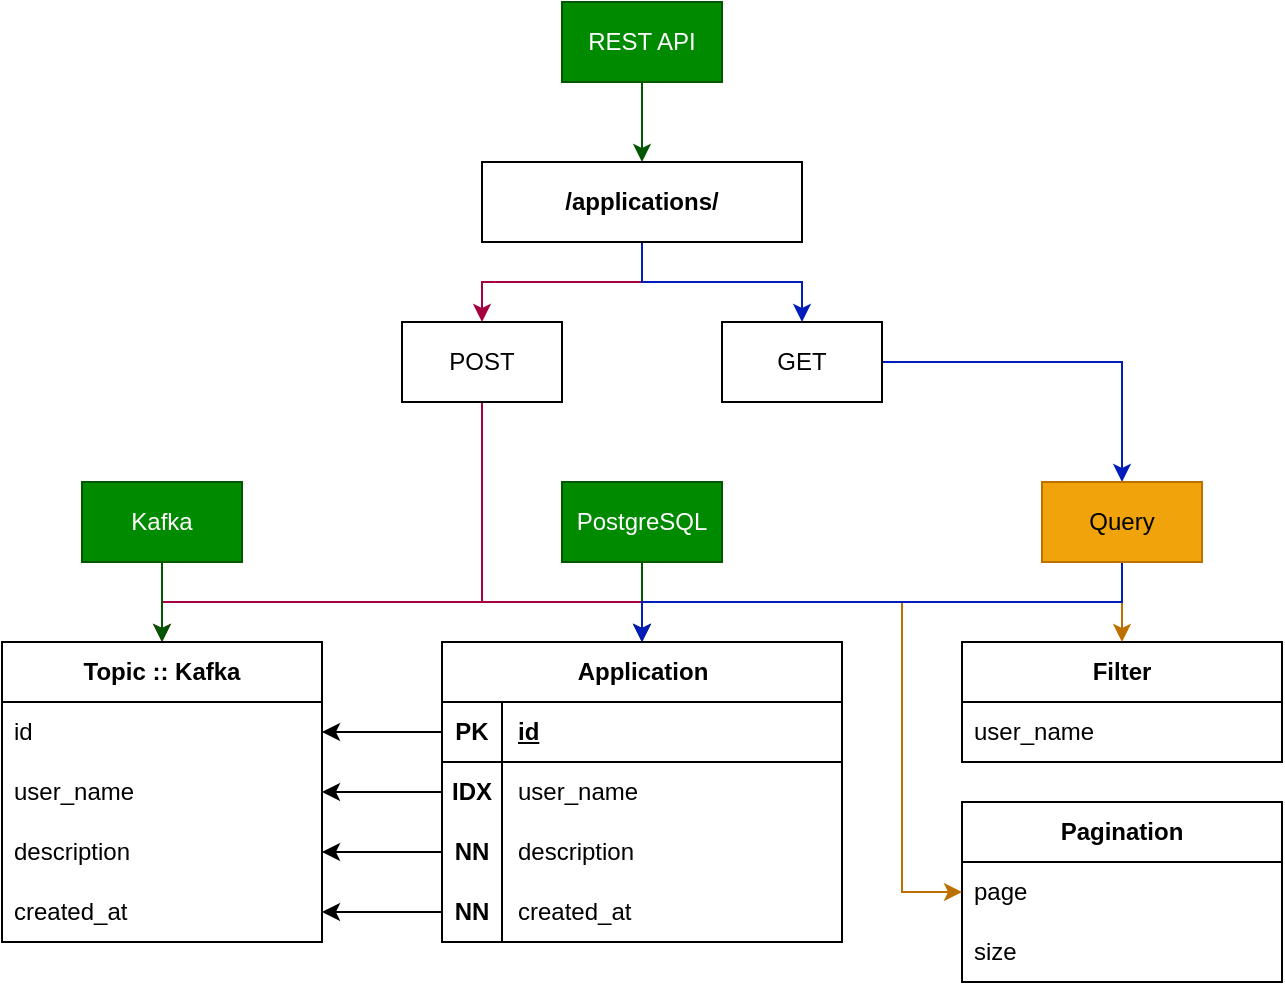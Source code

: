 <mxfile version="26.0.4">
  <diagram name="Page-1" id="U2o9H4dhODYUTWFSCKFU">
    <mxGraphModel dx="900" dy="872" grid="1" gridSize="10" guides="1" tooltips="1" connect="1" arrows="1" fold="1" page="1" pageScale="1" pageWidth="850" pageHeight="1100" math="0" shadow="0">
      <root>
        <mxCell id="0" />
        <mxCell id="1" parent="0" />
        <mxCell id="T1A0JYSn7Bl20UF-BHZc-7" style="edgeStyle=orthogonalEdgeStyle;rounded=0;orthogonalLoop=1;jettySize=auto;html=1;fillColor=#008a00;strokeColor=#005700;" edge="1" parent="1" source="T1A0JYSn7Bl20UF-BHZc-1" target="T1A0JYSn7Bl20UF-BHZc-6">
          <mxGeometry relative="1" as="geometry" />
        </mxCell>
        <mxCell id="T1A0JYSn7Bl20UF-BHZc-1" value="REST API" style="rounded=0;whiteSpace=wrap;html=1;fillColor=#008a00;fontColor=#ffffff;strokeColor=#005700;" vertex="1" parent="1">
          <mxGeometry x="400" y="200" width="80" height="40" as="geometry" />
        </mxCell>
        <mxCell id="T1A0JYSn7Bl20UF-BHZc-74" style="edgeStyle=orthogonalEdgeStyle;rounded=0;orthogonalLoop=1;jettySize=auto;html=1;fillColor=#d80073;strokeColor=#A50040;" edge="1" parent="1" source="T1A0JYSn7Bl20UF-BHZc-4" target="T1A0JYSn7Bl20UF-BHZc-15">
          <mxGeometry relative="1" as="geometry">
            <Array as="points">
              <mxPoint x="360" y="500" />
              <mxPoint x="440" y="500" />
            </Array>
          </mxGeometry>
        </mxCell>
        <mxCell id="T1A0JYSn7Bl20UF-BHZc-76" style="edgeStyle=orthogonalEdgeStyle;rounded=0;orthogonalLoop=1;jettySize=auto;html=1;fillColor=#d80073;strokeColor=#A50040;" edge="1" parent="1" source="T1A0JYSn7Bl20UF-BHZc-4" target="T1A0JYSn7Bl20UF-BHZc-66">
          <mxGeometry relative="1" as="geometry">
            <Array as="points">
              <mxPoint x="360" y="500" />
              <mxPoint x="200" y="500" />
            </Array>
          </mxGeometry>
        </mxCell>
        <mxCell id="T1A0JYSn7Bl20UF-BHZc-4" value="POST" style="whiteSpace=wrap;html=1;rounded=0;" vertex="1" parent="1">
          <mxGeometry x="320" y="360" width="80" height="40" as="geometry" />
        </mxCell>
        <mxCell id="T1A0JYSn7Bl20UF-BHZc-11" style="edgeStyle=orthogonalEdgeStyle;rounded=0;orthogonalLoop=1;jettySize=auto;html=1;fillColor=#d80073;strokeColor=#A50040;" edge="1" parent="1" source="T1A0JYSn7Bl20UF-BHZc-6" target="T1A0JYSn7Bl20UF-BHZc-4">
          <mxGeometry relative="1" as="geometry" />
        </mxCell>
        <mxCell id="T1A0JYSn7Bl20UF-BHZc-12" style="edgeStyle=orthogonalEdgeStyle;rounded=0;orthogonalLoop=1;jettySize=auto;html=1;fillColor=#0050ef;strokeColor=#001DBC;" edge="1" parent="1" source="T1A0JYSn7Bl20UF-BHZc-6" target="T1A0JYSn7Bl20UF-BHZc-8">
          <mxGeometry relative="1" as="geometry" />
        </mxCell>
        <mxCell id="T1A0JYSn7Bl20UF-BHZc-6" value="&lt;b&gt;/applications/&lt;/b&gt;" style="whiteSpace=wrap;html=1;rounded=0;" vertex="1" parent="1">
          <mxGeometry x="360" y="280" width="160" height="40" as="geometry" />
        </mxCell>
        <mxCell id="T1A0JYSn7Bl20UF-BHZc-87" style="edgeStyle=orthogonalEdgeStyle;rounded=0;orthogonalLoop=1;jettySize=auto;html=1;fillColor=#0050ef;strokeColor=#001DBC;" edge="1" parent="1" source="T1A0JYSn7Bl20UF-BHZc-8" target="T1A0JYSn7Bl20UF-BHZc-82">
          <mxGeometry relative="1" as="geometry" />
        </mxCell>
        <mxCell id="T1A0JYSn7Bl20UF-BHZc-8" value="GET" style="whiteSpace=wrap;html=1;rounded=0;" vertex="1" parent="1">
          <mxGeometry x="480" y="360" width="80" height="40" as="geometry" />
        </mxCell>
        <mxCell id="T1A0JYSn7Bl20UF-BHZc-44" style="edgeStyle=orthogonalEdgeStyle;rounded=0;orthogonalLoop=1;jettySize=auto;html=1;fillColor=#008a00;strokeColor=#005700;" edge="1" parent="1" source="T1A0JYSn7Bl20UF-BHZc-13" target="T1A0JYSn7Bl20UF-BHZc-15">
          <mxGeometry relative="1" as="geometry" />
        </mxCell>
        <mxCell id="T1A0JYSn7Bl20UF-BHZc-13" value="PostgreSQL" style="rounded=0;whiteSpace=wrap;html=1;fillColor=#008a00;strokeColor=#005700;fontColor=#ffffff;" vertex="1" parent="1">
          <mxGeometry x="400" y="440" width="80" height="40" as="geometry" />
        </mxCell>
        <mxCell id="T1A0JYSn7Bl20UF-BHZc-72" style="edgeStyle=orthogonalEdgeStyle;rounded=0;orthogonalLoop=1;jettySize=auto;html=1;fillColor=#008a00;strokeColor=#005700;" edge="1" parent="1" source="T1A0JYSn7Bl20UF-BHZc-14" target="T1A0JYSn7Bl20UF-BHZc-66">
          <mxGeometry relative="1" as="geometry" />
        </mxCell>
        <mxCell id="T1A0JYSn7Bl20UF-BHZc-14" value="Kafka" style="rounded=0;whiteSpace=wrap;html=1;fillColor=#008a00;fontColor=#ffffff;strokeColor=#005700;" vertex="1" parent="1">
          <mxGeometry x="160" y="440" width="80" height="40" as="geometry" />
        </mxCell>
        <mxCell id="T1A0JYSn7Bl20UF-BHZc-15" value="Application" style="shape=table;startSize=30;container=1;collapsible=1;childLayout=tableLayout;fixedRows=1;rowLines=0;fontStyle=1;align=center;resizeLast=1;html=1;" vertex="1" parent="1">
          <mxGeometry x="340" y="520" width="200" height="150" as="geometry" />
        </mxCell>
        <mxCell id="T1A0JYSn7Bl20UF-BHZc-16" value="" style="shape=tableRow;horizontal=0;startSize=0;swimlaneHead=0;swimlaneBody=0;fillColor=none;collapsible=0;dropTarget=0;points=[[0,0.5],[1,0.5]];portConstraint=eastwest;top=0;left=0;right=0;bottom=1;" vertex="1" parent="T1A0JYSn7Bl20UF-BHZc-15">
          <mxGeometry y="30" width="200" height="30" as="geometry" />
        </mxCell>
        <mxCell id="T1A0JYSn7Bl20UF-BHZc-17" value="PK" style="shape=partialRectangle;connectable=0;fillColor=none;top=0;left=0;bottom=0;right=0;fontStyle=1;overflow=hidden;whiteSpace=wrap;html=1;" vertex="1" parent="T1A0JYSn7Bl20UF-BHZc-16">
          <mxGeometry width="30" height="30" as="geometry">
            <mxRectangle width="30" height="30" as="alternateBounds" />
          </mxGeometry>
        </mxCell>
        <mxCell id="T1A0JYSn7Bl20UF-BHZc-18" value="id" style="shape=partialRectangle;connectable=0;fillColor=none;top=0;left=0;bottom=0;right=0;align=left;spacingLeft=6;fontStyle=5;overflow=hidden;whiteSpace=wrap;html=1;" vertex="1" parent="T1A0JYSn7Bl20UF-BHZc-16">
          <mxGeometry x="30" width="170" height="30" as="geometry">
            <mxRectangle width="170" height="30" as="alternateBounds" />
          </mxGeometry>
        </mxCell>
        <mxCell id="T1A0JYSn7Bl20UF-BHZc-19" value="" style="shape=tableRow;horizontal=0;startSize=0;swimlaneHead=0;swimlaneBody=0;fillColor=none;collapsible=0;dropTarget=0;points=[[0,0.5],[1,0.5]];portConstraint=eastwest;top=0;left=0;right=0;bottom=0;" vertex="1" parent="T1A0JYSn7Bl20UF-BHZc-15">
          <mxGeometry y="60" width="200" height="30" as="geometry" />
        </mxCell>
        <mxCell id="T1A0JYSn7Bl20UF-BHZc-20" value="&lt;b&gt;IDX&lt;/b&gt;" style="shape=partialRectangle;connectable=0;fillColor=none;top=0;left=0;bottom=0;right=0;editable=1;overflow=hidden;whiteSpace=wrap;html=1;" vertex="1" parent="T1A0JYSn7Bl20UF-BHZc-19">
          <mxGeometry width="30" height="30" as="geometry">
            <mxRectangle width="30" height="30" as="alternateBounds" />
          </mxGeometry>
        </mxCell>
        <mxCell id="T1A0JYSn7Bl20UF-BHZc-21" value="user_name" style="shape=partialRectangle;connectable=0;fillColor=none;top=0;left=0;bottom=0;right=0;align=left;spacingLeft=6;overflow=hidden;whiteSpace=wrap;html=1;" vertex="1" parent="T1A0JYSn7Bl20UF-BHZc-19">
          <mxGeometry x="30" width="170" height="30" as="geometry">
            <mxRectangle width="170" height="30" as="alternateBounds" />
          </mxGeometry>
        </mxCell>
        <mxCell id="T1A0JYSn7Bl20UF-BHZc-22" value="" style="shape=tableRow;horizontal=0;startSize=0;swimlaneHead=0;swimlaneBody=0;fillColor=none;collapsible=0;dropTarget=0;points=[[0,0.5],[1,0.5]];portConstraint=eastwest;top=0;left=0;right=0;bottom=0;" vertex="1" parent="T1A0JYSn7Bl20UF-BHZc-15">
          <mxGeometry y="90" width="200" height="30" as="geometry" />
        </mxCell>
        <mxCell id="T1A0JYSn7Bl20UF-BHZc-23" value="&lt;b&gt;NN&lt;/b&gt;" style="shape=partialRectangle;connectable=0;fillColor=none;top=0;left=0;bottom=0;right=0;editable=1;overflow=hidden;whiteSpace=wrap;html=1;" vertex="1" parent="T1A0JYSn7Bl20UF-BHZc-22">
          <mxGeometry width="30" height="30" as="geometry">
            <mxRectangle width="30" height="30" as="alternateBounds" />
          </mxGeometry>
        </mxCell>
        <mxCell id="T1A0JYSn7Bl20UF-BHZc-24" value="description" style="shape=partialRectangle;connectable=0;fillColor=none;top=0;left=0;bottom=0;right=0;align=left;spacingLeft=6;overflow=hidden;whiteSpace=wrap;html=1;" vertex="1" parent="T1A0JYSn7Bl20UF-BHZc-22">
          <mxGeometry x="30" width="170" height="30" as="geometry">
            <mxRectangle width="170" height="30" as="alternateBounds" />
          </mxGeometry>
        </mxCell>
        <mxCell id="T1A0JYSn7Bl20UF-BHZc-25" value="" style="shape=tableRow;horizontal=0;startSize=0;swimlaneHead=0;swimlaneBody=0;fillColor=none;collapsible=0;dropTarget=0;points=[[0,0.5],[1,0.5]];portConstraint=eastwest;top=0;left=0;right=0;bottom=0;" vertex="1" parent="T1A0JYSn7Bl20UF-BHZc-15">
          <mxGeometry y="120" width="200" height="30" as="geometry" />
        </mxCell>
        <mxCell id="T1A0JYSn7Bl20UF-BHZc-26" value="&lt;b&gt;NN&lt;/b&gt;" style="shape=partialRectangle;connectable=0;fillColor=none;top=0;left=0;bottom=0;right=0;editable=1;overflow=hidden;whiteSpace=wrap;html=1;" vertex="1" parent="T1A0JYSn7Bl20UF-BHZc-25">
          <mxGeometry width="30" height="30" as="geometry">
            <mxRectangle width="30" height="30" as="alternateBounds" />
          </mxGeometry>
        </mxCell>
        <mxCell id="T1A0JYSn7Bl20UF-BHZc-27" value="created_at" style="shape=partialRectangle;connectable=0;fillColor=none;top=0;left=0;bottom=0;right=0;align=left;spacingLeft=6;overflow=hidden;whiteSpace=wrap;html=1;" vertex="1" parent="T1A0JYSn7Bl20UF-BHZc-25">
          <mxGeometry x="30" width="170" height="30" as="geometry">
            <mxRectangle width="170" height="30" as="alternateBounds" />
          </mxGeometry>
        </mxCell>
        <mxCell id="T1A0JYSn7Bl20UF-BHZc-28" value="&lt;b&gt;Filter&lt;/b&gt;" style="swimlane;fontStyle=0;childLayout=stackLayout;horizontal=1;startSize=30;horizontalStack=0;resizeParent=1;resizeParentMax=0;resizeLast=0;collapsible=1;marginBottom=0;whiteSpace=wrap;html=1;" vertex="1" parent="1">
          <mxGeometry x="600" y="520" width="160" height="60" as="geometry" />
        </mxCell>
        <mxCell id="T1A0JYSn7Bl20UF-BHZc-29" value="user_name" style="text;strokeColor=none;fillColor=none;align=left;verticalAlign=middle;spacingLeft=4;spacingRight=4;overflow=hidden;points=[[0,0.5],[1,0.5]];portConstraint=eastwest;rotatable=0;whiteSpace=wrap;html=1;" vertex="1" parent="T1A0JYSn7Bl20UF-BHZc-28">
          <mxGeometry y="30" width="160" height="30" as="geometry" />
        </mxCell>
        <mxCell id="T1A0JYSn7Bl20UF-BHZc-32" value="&lt;b&gt;Pagination&lt;/b&gt;" style="swimlane;fontStyle=0;childLayout=stackLayout;horizontal=1;startSize=30;horizontalStack=0;resizeParent=1;resizeParentMax=0;resizeLast=0;collapsible=1;marginBottom=0;whiteSpace=wrap;html=1;" vertex="1" parent="1">
          <mxGeometry x="600" y="600" width="160" height="90" as="geometry" />
        </mxCell>
        <mxCell id="T1A0JYSn7Bl20UF-BHZc-33" value="page" style="text;strokeColor=none;fillColor=none;align=left;verticalAlign=middle;spacingLeft=4;spacingRight=4;overflow=hidden;points=[[0,0.5],[1,0.5]];portConstraint=eastwest;rotatable=0;whiteSpace=wrap;html=1;" vertex="1" parent="T1A0JYSn7Bl20UF-BHZc-32">
          <mxGeometry y="30" width="160" height="30" as="geometry" />
        </mxCell>
        <mxCell id="T1A0JYSn7Bl20UF-BHZc-34" value="size" style="text;strokeColor=none;fillColor=none;align=left;verticalAlign=middle;spacingLeft=4;spacingRight=4;overflow=hidden;points=[[0,0.5],[1,0.5]];portConstraint=eastwest;rotatable=0;whiteSpace=wrap;html=1;" vertex="1" parent="T1A0JYSn7Bl20UF-BHZc-32">
          <mxGeometry y="60" width="160" height="30" as="geometry" />
        </mxCell>
        <mxCell id="T1A0JYSn7Bl20UF-BHZc-66" value="&lt;b&gt;Topic :: Kafka&lt;/b&gt;" style="swimlane;fontStyle=0;childLayout=stackLayout;horizontal=1;startSize=30;horizontalStack=0;resizeParent=1;resizeParentMax=0;resizeLast=0;collapsible=1;marginBottom=0;whiteSpace=wrap;html=1;" vertex="1" parent="1">
          <mxGeometry x="120" y="520" width="160" height="150" as="geometry" />
        </mxCell>
        <mxCell id="T1A0JYSn7Bl20UF-BHZc-67" value="id" style="text;strokeColor=none;fillColor=none;align=left;verticalAlign=middle;spacingLeft=4;spacingRight=4;overflow=hidden;points=[[0,0.5],[1,0.5]];portConstraint=eastwest;rotatable=0;whiteSpace=wrap;html=1;" vertex="1" parent="T1A0JYSn7Bl20UF-BHZc-66">
          <mxGeometry y="30" width="160" height="30" as="geometry" />
        </mxCell>
        <mxCell id="T1A0JYSn7Bl20UF-BHZc-68" value="user_name" style="text;strokeColor=none;fillColor=none;align=left;verticalAlign=middle;spacingLeft=4;spacingRight=4;overflow=hidden;points=[[0,0.5],[1,0.5]];portConstraint=eastwest;rotatable=0;whiteSpace=wrap;html=1;" vertex="1" parent="T1A0JYSn7Bl20UF-BHZc-66">
          <mxGeometry y="60" width="160" height="30" as="geometry" />
        </mxCell>
        <mxCell id="T1A0JYSn7Bl20UF-BHZc-70" value="description" style="text;strokeColor=none;fillColor=none;align=left;verticalAlign=middle;spacingLeft=4;spacingRight=4;overflow=hidden;points=[[0,0.5],[1,0.5]];portConstraint=eastwest;rotatable=0;whiteSpace=wrap;html=1;" vertex="1" parent="T1A0JYSn7Bl20UF-BHZc-66">
          <mxGeometry y="90" width="160" height="30" as="geometry" />
        </mxCell>
        <mxCell id="T1A0JYSn7Bl20UF-BHZc-69" value="created_at" style="text;strokeColor=none;fillColor=none;align=left;verticalAlign=middle;spacingLeft=4;spacingRight=4;overflow=hidden;points=[[0,0.5],[1,0.5]];portConstraint=eastwest;rotatable=0;whiteSpace=wrap;html=1;" vertex="1" parent="T1A0JYSn7Bl20UF-BHZc-66">
          <mxGeometry y="120" width="160" height="30" as="geometry" />
        </mxCell>
        <mxCell id="T1A0JYSn7Bl20UF-BHZc-83" style="edgeStyle=orthogonalEdgeStyle;rounded=0;orthogonalLoop=1;jettySize=auto;html=1;fillColor=#f0a30a;strokeColor=#BD7000;" edge="1" parent="1" source="T1A0JYSn7Bl20UF-BHZc-82" target="T1A0JYSn7Bl20UF-BHZc-28">
          <mxGeometry relative="1" as="geometry" />
        </mxCell>
        <mxCell id="T1A0JYSn7Bl20UF-BHZc-84" style="edgeStyle=orthogonalEdgeStyle;rounded=0;orthogonalLoop=1;jettySize=auto;html=1;fillColor=#f0a30a;strokeColor=#BD7000;" edge="1" parent="1" source="T1A0JYSn7Bl20UF-BHZc-82" target="T1A0JYSn7Bl20UF-BHZc-32">
          <mxGeometry relative="1" as="geometry">
            <Array as="points">
              <mxPoint x="680" y="500" />
              <mxPoint x="570" y="500" />
              <mxPoint x="570" y="645" />
            </Array>
          </mxGeometry>
        </mxCell>
        <mxCell id="T1A0JYSn7Bl20UF-BHZc-88" style="edgeStyle=orthogonalEdgeStyle;rounded=0;orthogonalLoop=1;jettySize=auto;html=1;fillColor=#0050ef;strokeColor=#001DBC;" edge="1" parent="1" source="T1A0JYSn7Bl20UF-BHZc-82" target="T1A0JYSn7Bl20UF-BHZc-15">
          <mxGeometry relative="1" as="geometry">
            <Array as="points">
              <mxPoint x="680" y="500" />
              <mxPoint x="440" y="500" />
            </Array>
          </mxGeometry>
        </mxCell>
        <mxCell id="T1A0JYSn7Bl20UF-BHZc-82" value="Query" style="rounded=0;whiteSpace=wrap;html=1;fillColor=#f0a30a;strokeColor=#BD7000;fontColor=#000000;" vertex="1" parent="1">
          <mxGeometry x="640" y="440" width="80" height="40" as="geometry" />
        </mxCell>
        <mxCell id="T1A0JYSn7Bl20UF-BHZc-89" style="edgeStyle=orthogonalEdgeStyle;rounded=0;orthogonalLoop=1;jettySize=auto;html=1;" edge="1" parent="1" source="T1A0JYSn7Bl20UF-BHZc-25" target="T1A0JYSn7Bl20UF-BHZc-69">
          <mxGeometry relative="1" as="geometry" />
        </mxCell>
        <mxCell id="T1A0JYSn7Bl20UF-BHZc-90" style="edgeStyle=orthogonalEdgeStyle;rounded=0;orthogonalLoop=1;jettySize=auto;html=1;" edge="1" parent="1" source="T1A0JYSn7Bl20UF-BHZc-22" target="T1A0JYSn7Bl20UF-BHZc-70">
          <mxGeometry relative="1" as="geometry" />
        </mxCell>
        <mxCell id="T1A0JYSn7Bl20UF-BHZc-91" style="edgeStyle=orthogonalEdgeStyle;rounded=0;orthogonalLoop=1;jettySize=auto;html=1;" edge="1" parent="1" source="T1A0JYSn7Bl20UF-BHZc-19" target="T1A0JYSn7Bl20UF-BHZc-68">
          <mxGeometry relative="1" as="geometry" />
        </mxCell>
        <mxCell id="T1A0JYSn7Bl20UF-BHZc-92" style="edgeStyle=orthogonalEdgeStyle;rounded=0;orthogonalLoop=1;jettySize=auto;html=1;" edge="1" parent="1" source="T1A0JYSn7Bl20UF-BHZc-16" target="T1A0JYSn7Bl20UF-BHZc-67">
          <mxGeometry relative="1" as="geometry" />
        </mxCell>
      </root>
    </mxGraphModel>
  </diagram>
</mxfile>
